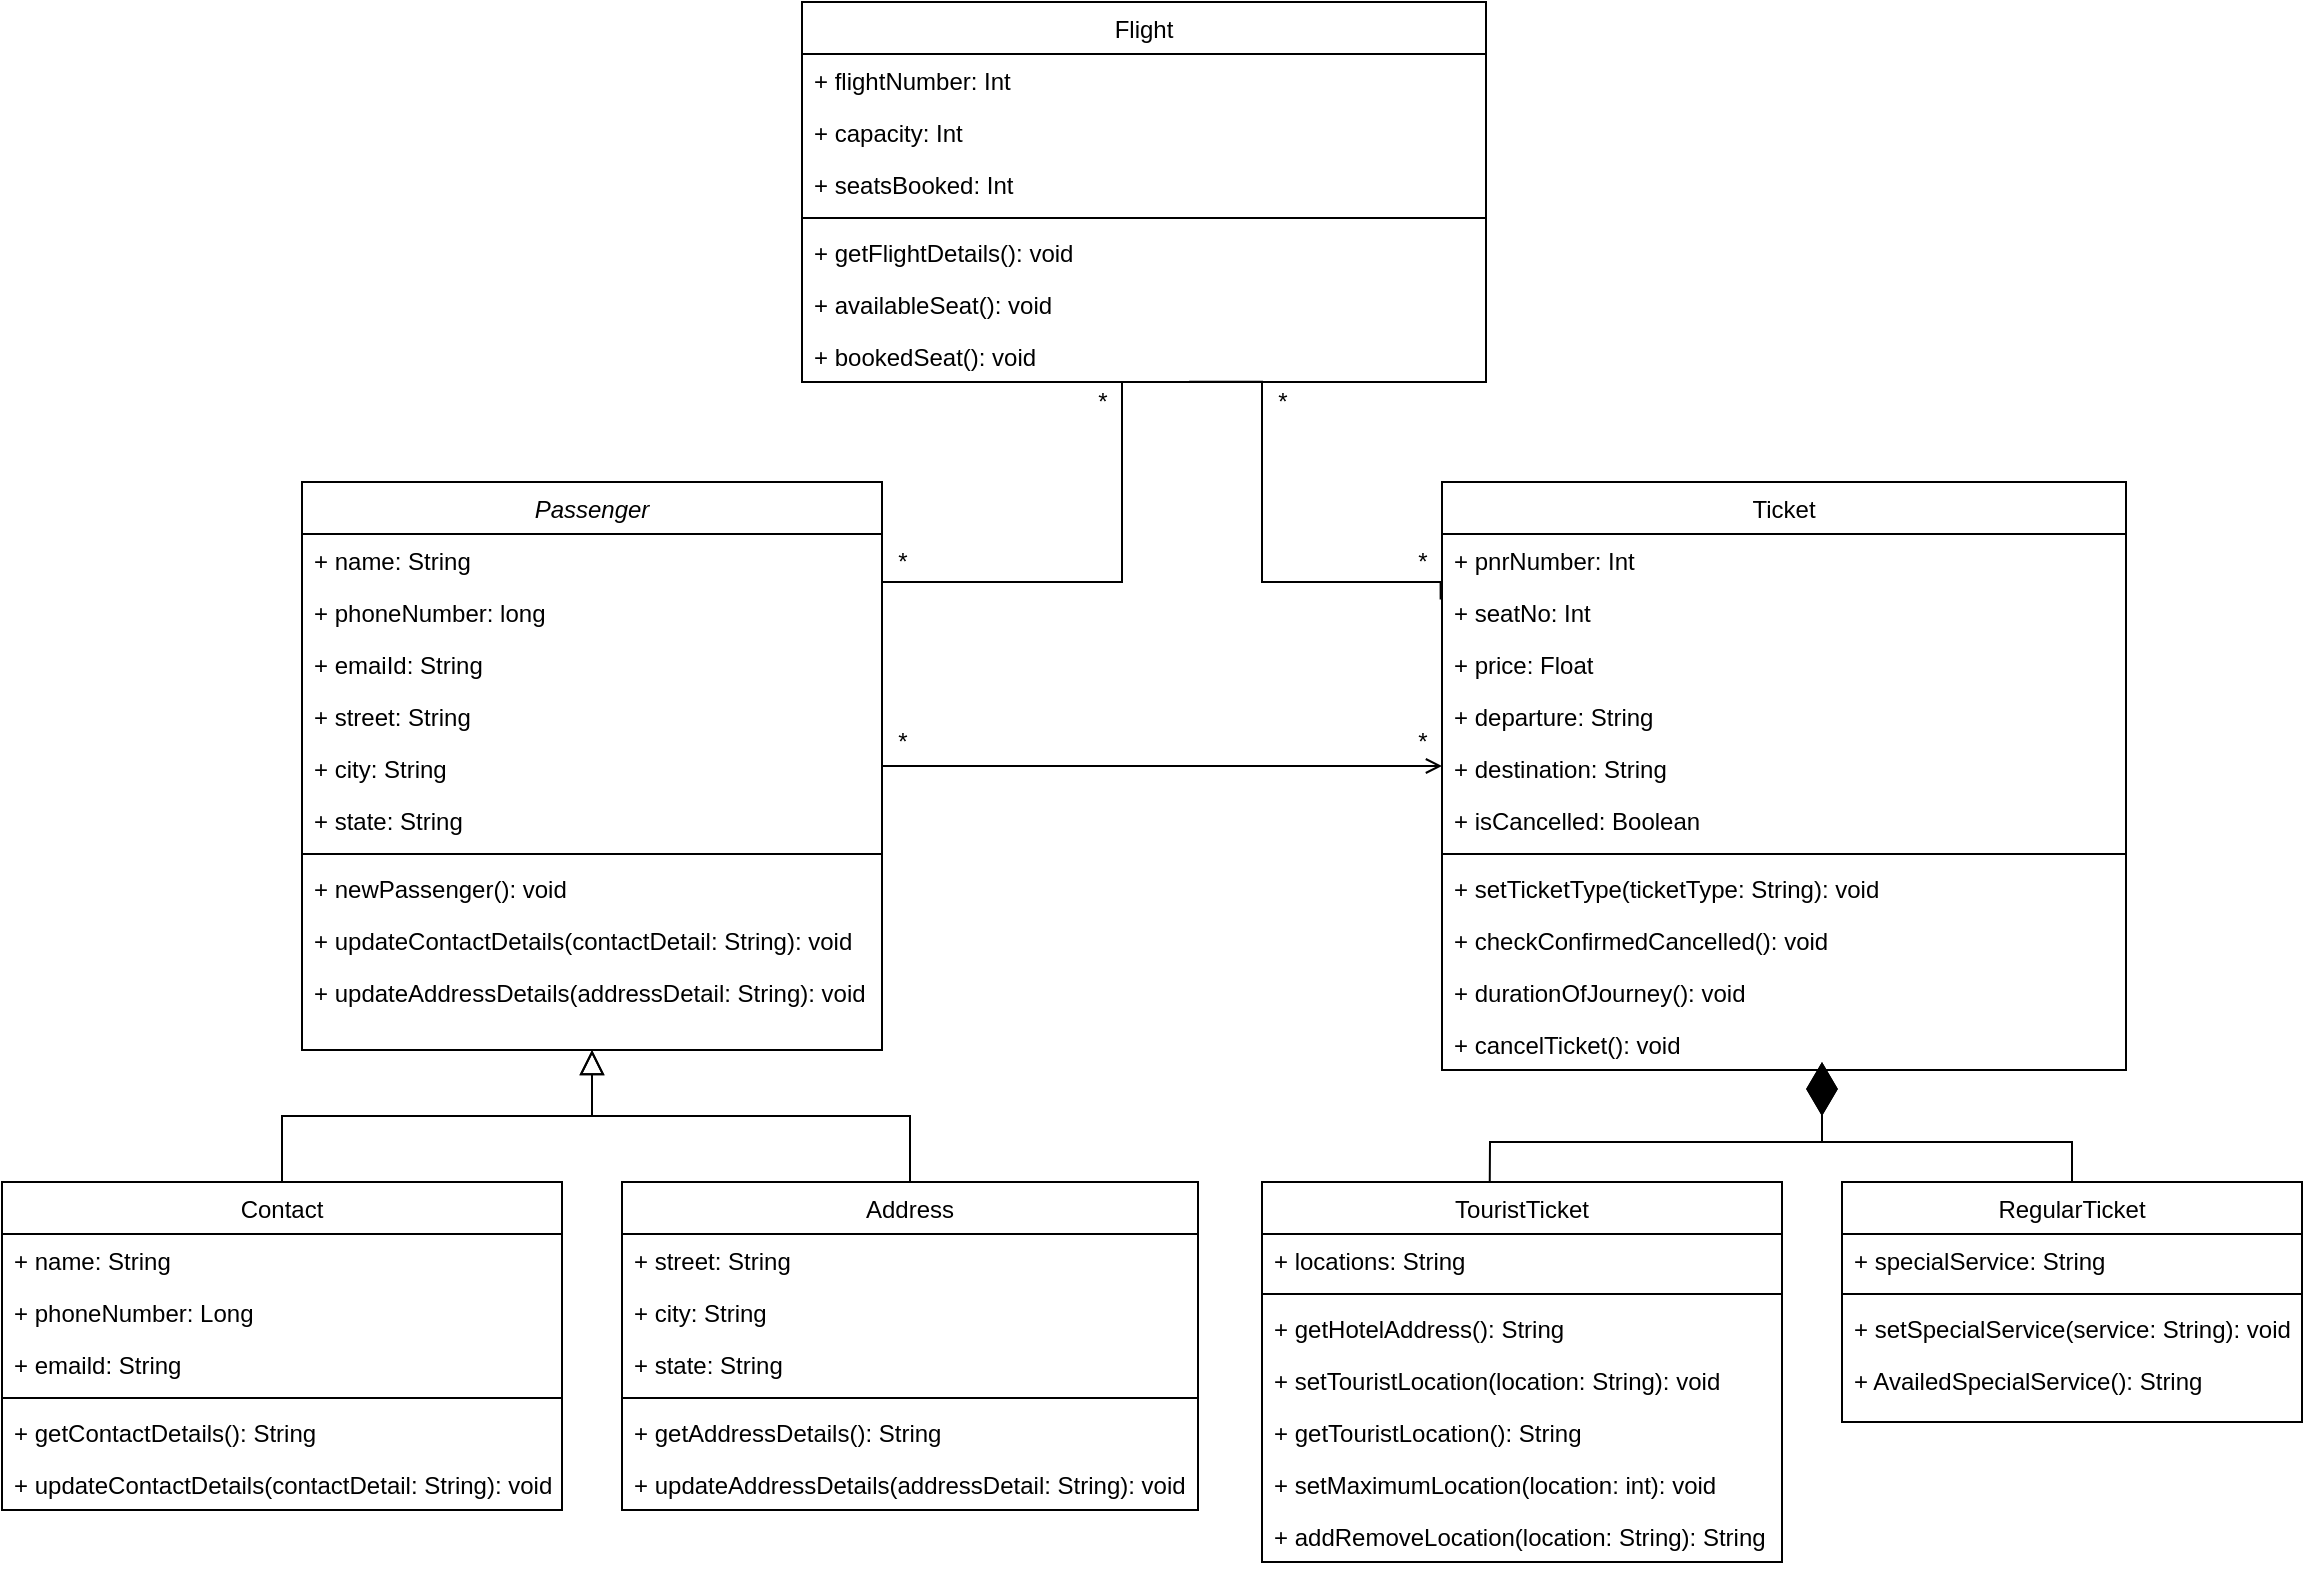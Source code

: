 <mxfile version="16.0.0" type="device"><diagram id="C5RBs43oDa-KdzZeNtuy" name="Page-1"><mxGraphModel dx="3043" dy="2069" grid="1" gridSize="10" guides="1" tooltips="1" connect="1" arrows="1" fold="1" page="1" pageScale="1" pageWidth="827" pageHeight="1169" math="0" shadow="0"><root><mxCell id="WIyWlLk6GJQsqaUBKTNV-0"/><mxCell id="WIyWlLk6GJQsqaUBKTNV-1" parent="WIyWlLk6GJQsqaUBKTNV-0"/><mxCell id="zkfFHV4jXpPFQw0GAbJ--0" value="Passenger" style="swimlane;fontStyle=2;align=center;verticalAlign=top;childLayout=stackLayout;horizontal=1;startSize=26;horizontalStack=0;resizeParent=1;resizeLast=0;collapsible=1;marginBottom=0;rounded=0;shadow=0;strokeWidth=1;" parent="WIyWlLk6GJQsqaUBKTNV-1" vertex="1"><mxGeometry x="40" y="120" width="290" height="284" as="geometry"><mxRectangle x="230" y="140" width="160" height="26" as="alternateBounds"/></mxGeometry></mxCell><mxCell id="zkfFHV4jXpPFQw0GAbJ--1" value="+ name: String" style="text;align=left;verticalAlign=top;spacingLeft=4;spacingRight=4;overflow=hidden;rotatable=0;points=[[0,0.5],[1,0.5]];portConstraint=eastwest;" parent="zkfFHV4jXpPFQw0GAbJ--0" vertex="1"><mxGeometry y="26" width="290" height="26" as="geometry"/></mxCell><mxCell id="zkfFHV4jXpPFQw0GAbJ--2" value="+ phoneNumber: long" style="text;align=left;verticalAlign=top;spacingLeft=4;spacingRight=4;overflow=hidden;rotatable=0;points=[[0,0.5],[1,0.5]];portConstraint=eastwest;rounded=0;shadow=0;html=0;" parent="zkfFHV4jXpPFQw0GAbJ--0" vertex="1"><mxGeometry y="52" width="290" height="26" as="geometry"/></mxCell><mxCell id="RAzXiUlUOyP8DymZJ8r6-17" value="+ emaiId: String " style="text;align=left;verticalAlign=top;spacingLeft=4;spacingRight=4;overflow=hidden;rotatable=0;points=[[0,0.5],[1,0.5]];portConstraint=eastwest;rounded=0;shadow=0;html=0;" vertex="1" parent="zkfFHV4jXpPFQw0GAbJ--0"><mxGeometry y="78" width="290" height="26" as="geometry"/></mxCell><mxCell id="zkfFHV4jXpPFQw0GAbJ--3" value="+ street: String " style="text;align=left;verticalAlign=top;spacingLeft=4;spacingRight=4;overflow=hidden;rotatable=0;points=[[0,0.5],[1,0.5]];portConstraint=eastwest;rounded=0;shadow=0;html=0;" parent="zkfFHV4jXpPFQw0GAbJ--0" vertex="1"><mxGeometry y="104" width="290" height="26" as="geometry"/></mxCell><mxCell id="RAzXiUlUOyP8DymZJ8r6-18" value="+ city: String " style="text;align=left;verticalAlign=top;spacingLeft=4;spacingRight=4;overflow=hidden;rotatable=0;points=[[0,0.5],[1,0.5]];portConstraint=eastwest;rounded=0;shadow=0;html=0;" vertex="1" parent="zkfFHV4jXpPFQw0GAbJ--0"><mxGeometry y="130" width="290" height="26" as="geometry"/></mxCell><mxCell id="RAzXiUlUOyP8DymZJ8r6-19" value="+ state: String " style="text;align=left;verticalAlign=top;spacingLeft=4;spacingRight=4;overflow=hidden;rotatable=0;points=[[0,0.5],[1,0.5]];portConstraint=eastwest;rounded=0;shadow=0;html=0;" vertex="1" parent="zkfFHV4jXpPFQw0GAbJ--0"><mxGeometry y="156" width="290" height="26" as="geometry"/></mxCell><mxCell id="zkfFHV4jXpPFQw0GAbJ--4" value="" style="line;html=1;strokeWidth=1;align=left;verticalAlign=middle;spacingTop=-1;spacingLeft=3;spacingRight=3;rotatable=0;labelPosition=right;points=[];portConstraint=eastwest;" parent="zkfFHV4jXpPFQw0GAbJ--0" vertex="1"><mxGeometry y="182" width="290" height="8" as="geometry"/></mxCell><mxCell id="RAzXiUlUOyP8DymZJ8r6-21" value="+ newPassenger(): void" style="text;align=left;verticalAlign=top;spacingLeft=4;spacingRight=4;overflow=hidden;rotatable=0;points=[[0,0.5],[1,0.5]];portConstraint=eastwest;" vertex="1" parent="zkfFHV4jXpPFQw0GAbJ--0"><mxGeometry y="190" width="290" height="26" as="geometry"/></mxCell><mxCell id="RAzXiUlUOyP8DymZJ8r6-22" value="+ updateContactDetails(contactDetail: String): void" style="text;align=left;verticalAlign=top;spacingLeft=4;spacingRight=4;overflow=hidden;rotatable=0;points=[[0,0.5],[1,0.5]];portConstraint=eastwest;" vertex="1" parent="zkfFHV4jXpPFQw0GAbJ--0"><mxGeometry y="216" width="290" height="26" as="geometry"/></mxCell><mxCell id="RAzXiUlUOyP8DymZJ8r6-51" value="+ updateAddressDetails(addressDetail: String): void" style="text;align=left;verticalAlign=top;spacingLeft=4;spacingRight=4;overflow=hidden;rotatable=0;points=[[0,0.5],[1,0.5]];portConstraint=eastwest;" vertex="1" parent="zkfFHV4jXpPFQw0GAbJ--0"><mxGeometry y="242" width="290" height="26" as="geometry"/></mxCell><mxCell id="zkfFHV4jXpPFQw0GAbJ--6" value="Contact" style="swimlane;fontStyle=0;align=center;verticalAlign=top;childLayout=stackLayout;horizontal=1;startSize=26;horizontalStack=0;resizeParent=1;resizeLast=0;collapsible=1;marginBottom=0;rounded=0;shadow=0;strokeWidth=1;" parent="WIyWlLk6GJQsqaUBKTNV-1" vertex="1"><mxGeometry x="-110" y="470" width="280" height="164" as="geometry"><mxRectangle x="130" y="380" width="160" height="26" as="alternateBounds"/></mxGeometry></mxCell><mxCell id="RAzXiUlUOyP8DymZJ8r6-29" value="+ name: String" style="text;align=left;verticalAlign=top;spacingLeft=4;spacingRight=4;overflow=hidden;rotatable=0;points=[[0,0.5],[1,0.5]];portConstraint=eastwest;rounded=0;shadow=0;html=0;" vertex="1" parent="zkfFHV4jXpPFQw0GAbJ--6"><mxGeometry y="26" width="280" height="26" as="geometry"/></mxCell><mxCell id="RAzXiUlUOyP8DymZJ8r6-28" value="+ phoneNumber: Long" style="text;align=left;verticalAlign=top;spacingLeft=4;spacingRight=4;overflow=hidden;rotatable=0;points=[[0,0.5],[1,0.5]];portConstraint=eastwest;rounded=0;shadow=0;html=0;" vertex="1" parent="zkfFHV4jXpPFQw0GAbJ--6"><mxGeometry y="52" width="280" height="26" as="geometry"/></mxCell><mxCell id="zkfFHV4jXpPFQw0GAbJ--8" value="+ emaild: String" style="text;align=left;verticalAlign=top;spacingLeft=4;spacingRight=4;overflow=hidden;rotatable=0;points=[[0,0.5],[1,0.5]];portConstraint=eastwest;rounded=0;shadow=0;html=0;" parent="zkfFHV4jXpPFQw0GAbJ--6" vertex="1"><mxGeometry y="78" width="280" height="26" as="geometry"/></mxCell><mxCell id="zkfFHV4jXpPFQw0GAbJ--9" value="" style="line;html=1;strokeWidth=1;align=left;verticalAlign=middle;spacingTop=-1;spacingLeft=3;spacingRight=3;rotatable=0;labelPosition=right;points=[];portConstraint=eastwest;" parent="zkfFHV4jXpPFQw0GAbJ--6" vertex="1"><mxGeometry y="104" width="280" height="8" as="geometry"/></mxCell><mxCell id="RAzXiUlUOyP8DymZJ8r6-47" value="+ getContactDetails(): String" style="text;align=left;verticalAlign=top;spacingLeft=4;spacingRight=4;overflow=hidden;rotatable=0;points=[[0,0.5],[1,0.5]];portConstraint=eastwest;rounded=0;shadow=0;html=0;" vertex="1" parent="zkfFHV4jXpPFQw0GAbJ--6"><mxGeometry y="112" width="280" height="26" as="geometry"/></mxCell><mxCell id="RAzXiUlUOyP8DymZJ8r6-48" value="+ updateContactDetails(contactDetail: String): void" style="text;align=left;verticalAlign=top;spacingLeft=4;spacingRight=4;overflow=hidden;rotatable=0;points=[[0,0.5],[1,0.5]];portConstraint=eastwest;rounded=0;shadow=0;html=0;" vertex="1" parent="zkfFHV4jXpPFQw0GAbJ--6"><mxGeometry y="138" width="280" height="26" as="geometry"/></mxCell><mxCell id="zkfFHV4jXpPFQw0GAbJ--12" value="" style="endArrow=block;endSize=10;endFill=0;shadow=0;strokeWidth=1;rounded=0;edgeStyle=elbowEdgeStyle;elbow=vertical;" parent="WIyWlLk6GJQsqaUBKTNV-1" source="zkfFHV4jXpPFQw0GAbJ--6" target="zkfFHV4jXpPFQw0GAbJ--0" edge="1"><mxGeometry width="160" relative="1" as="geometry"><mxPoint x="200" y="203" as="sourcePoint"/><mxPoint x="200" y="203" as="targetPoint"/></mxGeometry></mxCell><mxCell id="zkfFHV4jXpPFQw0GAbJ--13" value="Address" style="swimlane;fontStyle=0;align=center;verticalAlign=top;childLayout=stackLayout;horizontal=1;startSize=26;horizontalStack=0;resizeParent=1;resizeLast=0;collapsible=1;marginBottom=0;rounded=0;shadow=0;strokeWidth=1;" parent="WIyWlLk6GJQsqaUBKTNV-1" vertex="1"><mxGeometry x="200" y="470" width="288" height="164" as="geometry"><mxRectangle x="340" y="380" width="170" height="26" as="alternateBounds"/></mxGeometry></mxCell><mxCell id="RAzXiUlUOyP8DymZJ8r6-31" value="+ street: String" style="text;align=left;verticalAlign=top;spacingLeft=4;spacingRight=4;overflow=hidden;rotatable=0;points=[[0,0.5],[1,0.5]];portConstraint=eastwest;" vertex="1" parent="zkfFHV4jXpPFQw0GAbJ--13"><mxGeometry y="26" width="288" height="26" as="geometry"/></mxCell><mxCell id="RAzXiUlUOyP8DymZJ8r6-30" value="+ city: String" style="text;align=left;verticalAlign=top;spacingLeft=4;spacingRight=4;overflow=hidden;rotatable=0;points=[[0,0.5],[1,0.5]];portConstraint=eastwest;" vertex="1" parent="zkfFHV4jXpPFQw0GAbJ--13"><mxGeometry y="52" width="288" height="26" as="geometry"/></mxCell><mxCell id="zkfFHV4jXpPFQw0GAbJ--14" value="+ state: String" style="text;align=left;verticalAlign=top;spacingLeft=4;spacingRight=4;overflow=hidden;rotatable=0;points=[[0,0.5],[1,0.5]];portConstraint=eastwest;" parent="zkfFHV4jXpPFQw0GAbJ--13" vertex="1"><mxGeometry y="78" width="288" height="26" as="geometry"/></mxCell><mxCell id="zkfFHV4jXpPFQw0GAbJ--15" value="" style="line;html=1;strokeWidth=1;align=left;verticalAlign=middle;spacingTop=-1;spacingLeft=3;spacingRight=3;rotatable=0;labelPosition=right;points=[];portConstraint=eastwest;" parent="zkfFHV4jXpPFQw0GAbJ--13" vertex="1"><mxGeometry y="104" width="288" height="8" as="geometry"/></mxCell><mxCell id="RAzXiUlUOyP8DymZJ8r6-49" value="+ getAddressDetails(): String" style="text;align=left;verticalAlign=top;spacingLeft=4;spacingRight=4;overflow=hidden;rotatable=0;points=[[0,0.5],[1,0.5]];portConstraint=eastwest;" vertex="1" parent="zkfFHV4jXpPFQw0GAbJ--13"><mxGeometry y="112" width="288" height="26" as="geometry"/></mxCell><mxCell id="RAzXiUlUOyP8DymZJ8r6-50" value="+ updateAddressDetails(addressDetail: String): void" style="text;align=left;verticalAlign=top;spacingLeft=4;spacingRight=4;overflow=hidden;rotatable=0;points=[[0,0.5],[1,0.5]];portConstraint=eastwest;" vertex="1" parent="zkfFHV4jXpPFQw0GAbJ--13"><mxGeometry y="138" width="288" height="26" as="geometry"/></mxCell><mxCell id="zkfFHV4jXpPFQw0GAbJ--16" value="" style="endArrow=block;endSize=10;endFill=0;shadow=0;strokeWidth=1;rounded=0;edgeStyle=elbowEdgeStyle;elbow=vertical;" parent="WIyWlLk6GJQsqaUBKTNV-1" source="zkfFHV4jXpPFQw0GAbJ--13" target="zkfFHV4jXpPFQw0GAbJ--0" edge="1"><mxGeometry width="160" relative="1" as="geometry"><mxPoint x="210" y="373" as="sourcePoint"/><mxPoint x="310" y="271" as="targetPoint"/></mxGeometry></mxCell><mxCell id="zkfFHV4jXpPFQw0GAbJ--17" value="Ticket" style="swimlane;fontStyle=0;align=center;verticalAlign=top;childLayout=stackLayout;horizontal=1;startSize=26;horizontalStack=0;resizeParent=1;resizeLast=0;collapsible=1;marginBottom=0;rounded=0;shadow=0;strokeWidth=1;" parent="WIyWlLk6GJQsqaUBKTNV-1" vertex="1"><mxGeometry x="610" y="120" width="342" height="294" as="geometry"><mxRectangle x="550" y="140" width="160" height="26" as="alternateBounds"/></mxGeometry></mxCell><mxCell id="RAzXiUlUOyP8DymZJ8r6-12" value="+ pnrNumber: Int" style="text;align=left;verticalAlign=top;spacingLeft=4;spacingRight=4;overflow=hidden;rotatable=0;points=[[0,0.5],[1,0.5]];portConstraint=eastwest;rounded=0;shadow=0;html=0;" vertex="1" parent="zkfFHV4jXpPFQw0GAbJ--17"><mxGeometry y="26" width="342" height="26" as="geometry"/></mxCell><mxCell id="zkfFHV4jXpPFQw0GAbJ--21" value="+ seatNo: Int" style="text;align=left;verticalAlign=top;spacingLeft=4;spacingRight=4;overflow=hidden;rotatable=0;points=[[0,0.5],[1,0.5]];portConstraint=eastwest;rounded=0;shadow=0;html=0;" parent="zkfFHV4jXpPFQw0GAbJ--17" vertex="1"><mxGeometry y="52" width="342" height="26" as="geometry"/></mxCell><mxCell id="zkfFHV4jXpPFQw0GAbJ--18" value="+ price: Float" style="text;align=left;verticalAlign=top;spacingLeft=4;spacingRight=4;overflow=hidden;rotatable=0;points=[[0,0.5],[1,0.5]];portConstraint=eastwest;" parent="zkfFHV4jXpPFQw0GAbJ--17" vertex="1"><mxGeometry y="78" width="342" height="26" as="geometry"/></mxCell><mxCell id="zkfFHV4jXpPFQw0GAbJ--19" value="+ departure: String" style="text;align=left;verticalAlign=top;spacingLeft=4;spacingRight=4;overflow=hidden;rotatable=0;points=[[0,0.5],[1,0.5]];portConstraint=eastwest;rounded=0;shadow=0;html=0;" parent="zkfFHV4jXpPFQw0GAbJ--17" vertex="1"><mxGeometry y="104" width="342" height="26" as="geometry"/></mxCell><mxCell id="RAzXiUlUOyP8DymZJ8r6-14" value="+ destination: String" style="text;align=left;verticalAlign=top;spacingLeft=4;spacingRight=4;overflow=hidden;rotatable=0;points=[[0,0.5],[1,0.5]];portConstraint=eastwest;rounded=0;shadow=0;html=0;" vertex="1" parent="zkfFHV4jXpPFQw0GAbJ--17"><mxGeometry y="130" width="342" height="26" as="geometry"/></mxCell><mxCell id="RAzXiUlUOyP8DymZJ8r6-13" value="+ isCancelled: Boolean" style="text;align=left;verticalAlign=top;spacingLeft=4;spacingRight=4;overflow=hidden;rotatable=0;points=[[0,0.5],[1,0.5]];portConstraint=eastwest;rounded=0;shadow=0;html=0;" vertex="1" parent="zkfFHV4jXpPFQw0GAbJ--17"><mxGeometry y="156" width="342" height="26" as="geometry"/></mxCell><mxCell id="zkfFHV4jXpPFQw0GAbJ--23" value="" style="line;html=1;strokeWidth=1;align=left;verticalAlign=middle;spacingTop=-1;spacingLeft=3;spacingRight=3;rotatable=0;labelPosition=right;points=[];portConstraint=eastwest;" parent="zkfFHV4jXpPFQw0GAbJ--17" vertex="1"><mxGeometry y="182" width="342" height="8" as="geometry"/></mxCell><mxCell id="zkfFHV4jXpPFQw0GAbJ--24" value="+ setTicketType(ticketType: String): void" style="text;align=left;verticalAlign=top;spacingLeft=4;spacingRight=4;overflow=hidden;rotatable=0;points=[[0,0.5],[1,0.5]];portConstraint=eastwest;" parent="zkfFHV4jXpPFQw0GAbJ--17" vertex="1"><mxGeometry y="190" width="342" height="26" as="geometry"/></mxCell><mxCell id="zkfFHV4jXpPFQw0GAbJ--25" value="+ checkConfirmedCancelled(): void" style="text;align=left;verticalAlign=top;spacingLeft=4;spacingRight=4;overflow=hidden;rotatable=0;points=[[0,0.5],[1,0.5]];portConstraint=eastwest;" parent="zkfFHV4jXpPFQw0GAbJ--17" vertex="1"><mxGeometry y="216" width="342" height="26" as="geometry"/></mxCell><mxCell id="RAzXiUlUOyP8DymZJ8r6-15" value="+ durationOfJourney(): void" style="text;align=left;verticalAlign=top;spacingLeft=4;spacingRight=4;overflow=hidden;rotatable=0;points=[[0,0.5],[1,0.5]];portConstraint=eastwest;" vertex="1" parent="zkfFHV4jXpPFQw0GAbJ--17"><mxGeometry y="242" width="342" height="26" as="geometry"/></mxCell><mxCell id="RAzXiUlUOyP8DymZJ8r6-16" value="+ cancelTicket(): void" style="text;align=left;verticalAlign=top;spacingLeft=4;spacingRight=4;overflow=hidden;rotatable=0;points=[[0,0.5],[1,0.5]];portConstraint=eastwest;" vertex="1" parent="zkfFHV4jXpPFQw0GAbJ--17"><mxGeometry y="268" width="342" height="26" as="geometry"/></mxCell><mxCell id="zkfFHV4jXpPFQw0GAbJ--26" value="" style="endArrow=open;shadow=0;strokeWidth=1;rounded=0;endFill=1;edgeStyle=elbowEdgeStyle;elbow=vertical;" parent="WIyWlLk6GJQsqaUBKTNV-1" source="zkfFHV4jXpPFQw0GAbJ--0" target="zkfFHV4jXpPFQw0GAbJ--17" edge="1"><mxGeometry x="0.5" y="41" relative="1" as="geometry"><mxPoint x="380" y="192" as="sourcePoint"/><mxPoint x="540" y="192" as="targetPoint"/><mxPoint x="-40" y="32" as="offset"/></mxGeometry></mxCell><mxCell id="RAzXiUlUOyP8DymZJ8r6-23" value="*" style="text;html=1;align=center;verticalAlign=middle;resizable=0;points=[];autosize=1;" vertex="1" parent="WIyWlLk6GJQsqaUBKTNV-1"><mxGeometry x="330" y="240" width="20" height="20" as="geometry"/></mxCell><mxCell id="RAzXiUlUOyP8DymZJ8r6-24" value="*" style="text;html=1;align=center;verticalAlign=middle;resizable=0;points=[];autosize=1;" vertex="1" parent="WIyWlLk6GJQsqaUBKTNV-1"><mxGeometry x="590" y="240" width="20" height="20" as="geometry"/></mxCell><mxCell id="RAzXiUlUOyP8DymZJ8r6-32" value="TouristTicket" style="swimlane;fontStyle=0;align=center;verticalAlign=top;childLayout=stackLayout;horizontal=1;startSize=26;horizontalStack=0;resizeParent=1;resizeLast=0;collapsible=1;marginBottom=0;rounded=0;shadow=0;strokeWidth=1;" vertex="1" parent="WIyWlLk6GJQsqaUBKTNV-1"><mxGeometry x="520" y="470" width="260" height="190" as="geometry"><mxRectangle x="130" y="380" width="160" height="26" as="alternateBounds"/></mxGeometry></mxCell><mxCell id="RAzXiUlUOyP8DymZJ8r6-33" value="+ locations: String" style="text;align=left;verticalAlign=top;spacingLeft=4;spacingRight=4;overflow=hidden;rotatable=0;points=[[0,0.5],[1,0.5]];portConstraint=eastwest;rounded=0;shadow=0;html=0;" vertex="1" parent="RAzXiUlUOyP8DymZJ8r6-32"><mxGeometry y="26" width="260" height="26" as="geometry"/></mxCell><mxCell id="RAzXiUlUOyP8DymZJ8r6-36" value="" style="line;html=1;strokeWidth=1;align=left;verticalAlign=middle;spacingTop=-1;spacingLeft=3;spacingRight=3;rotatable=0;labelPosition=right;points=[];portConstraint=eastwest;" vertex="1" parent="RAzXiUlUOyP8DymZJ8r6-32"><mxGeometry y="52" width="260" height="8" as="geometry"/></mxCell><mxCell id="RAzXiUlUOyP8DymZJ8r6-52" value="+ getHotelAddress(): String" style="text;align=left;verticalAlign=top;spacingLeft=4;spacingRight=4;overflow=hidden;rotatable=0;points=[[0,0.5],[1,0.5]];portConstraint=eastwest;rounded=0;shadow=0;html=0;" vertex="1" parent="RAzXiUlUOyP8DymZJ8r6-32"><mxGeometry y="60" width="260" height="26" as="geometry"/></mxCell><mxCell id="RAzXiUlUOyP8DymZJ8r6-54" value="+ setTouristLocation(location: String): void" style="text;align=left;verticalAlign=top;spacingLeft=4;spacingRight=4;overflow=hidden;rotatable=0;points=[[0,0.5],[1,0.5]];portConstraint=eastwest;rounded=0;shadow=0;html=0;" vertex="1" parent="RAzXiUlUOyP8DymZJ8r6-32"><mxGeometry y="86" width="260" height="26" as="geometry"/></mxCell><mxCell id="RAzXiUlUOyP8DymZJ8r6-55" value="+ getTouristLocation(): String" style="text;align=left;verticalAlign=top;spacingLeft=4;spacingRight=4;overflow=hidden;rotatable=0;points=[[0,0.5],[1,0.5]];portConstraint=eastwest;rounded=0;shadow=0;html=0;" vertex="1" parent="RAzXiUlUOyP8DymZJ8r6-32"><mxGeometry y="112" width="260" height="26" as="geometry"/></mxCell><mxCell id="RAzXiUlUOyP8DymZJ8r6-56" value="+ setMaximumLocation(location: int): void" style="text;align=left;verticalAlign=top;spacingLeft=4;spacingRight=4;overflow=hidden;rotatable=0;points=[[0,0.5],[1,0.5]];portConstraint=eastwest;rounded=0;shadow=0;html=0;" vertex="1" parent="RAzXiUlUOyP8DymZJ8r6-32"><mxGeometry y="138" width="260" height="26" as="geometry"/></mxCell><mxCell id="RAzXiUlUOyP8DymZJ8r6-57" value="+ addRemoveLocation(location: String): String" style="text;align=left;verticalAlign=top;spacingLeft=4;spacingRight=4;overflow=hidden;rotatable=0;points=[[0,0.5],[1,0.5]];portConstraint=eastwest;rounded=0;shadow=0;html=0;" vertex="1" parent="RAzXiUlUOyP8DymZJ8r6-32"><mxGeometry y="164" width="260" height="26" as="geometry"/></mxCell><mxCell id="RAzXiUlUOyP8DymZJ8r6-38" value="RegularTicket" style="swimlane;fontStyle=0;align=center;verticalAlign=top;childLayout=stackLayout;horizontal=1;startSize=26;horizontalStack=0;resizeParent=1;resizeLast=0;collapsible=1;marginBottom=0;rounded=0;shadow=0;strokeWidth=1;" vertex="1" parent="WIyWlLk6GJQsqaUBKTNV-1"><mxGeometry x="810" y="470" width="230" height="120" as="geometry"><mxRectangle x="340" y="380" width="170" height="26" as="alternateBounds"/></mxGeometry></mxCell><mxCell id="RAzXiUlUOyP8DymZJ8r6-39" value="+ specialService: String" style="text;align=left;verticalAlign=top;spacingLeft=4;spacingRight=4;overflow=hidden;rotatable=0;points=[[0,0.5],[1,0.5]];portConstraint=eastwest;" vertex="1" parent="RAzXiUlUOyP8DymZJ8r6-38"><mxGeometry y="26" width="230" height="26" as="geometry"/></mxCell><mxCell id="RAzXiUlUOyP8DymZJ8r6-42" value="" style="line;html=1;strokeWidth=1;align=left;verticalAlign=middle;spacingTop=-1;spacingLeft=3;spacingRight=3;rotatable=0;labelPosition=right;points=[];portConstraint=eastwest;" vertex="1" parent="RAzXiUlUOyP8DymZJ8r6-38"><mxGeometry y="52" width="230" height="8" as="geometry"/></mxCell><mxCell id="RAzXiUlUOyP8DymZJ8r6-58" value="+ setSpecialService(service: String): void" style="text;align=left;verticalAlign=top;spacingLeft=4;spacingRight=4;overflow=hidden;rotatable=0;points=[[0,0.5],[1,0.5]];portConstraint=eastwest;" vertex="1" parent="RAzXiUlUOyP8DymZJ8r6-38"><mxGeometry y="60" width="230" height="26" as="geometry"/></mxCell><mxCell id="RAzXiUlUOyP8DymZJ8r6-59" value="+ AvailedSpecialService(): String" style="text;align=left;verticalAlign=top;spacingLeft=4;spacingRight=4;overflow=hidden;rotatable=0;points=[[0,0.5],[1,0.5]];portConstraint=eastwest;" vertex="1" parent="RAzXiUlUOyP8DymZJ8r6-38"><mxGeometry y="86" width="230" height="26" as="geometry"/></mxCell><mxCell id="RAzXiUlUOyP8DymZJ8r6-44" value="" style="endArrow=diamondThin;endFill=1;endSize=24;html=1;rounded=0;exitX=0.438;exitY=0;exitDx=0;exitDy=0;exitPerimeter=0;" edge="1" parent="WIyWlLk6GJQsqaUBKTNV-1" source="RAzXiUlUOyP8DymZJ8r6-32"><mxGeometry width="160" relative="1" as="geometry"><mxPoint x="610" y="450" as="sourcePoint"/><mxPoint x="800" y="410" as="targetPoint"/><Array as="points"><mxPoint x="634" y="450"/><mxPoint x="800" y="450"/></Array></mxGeometry></mxCell><mxCell id="RAzXiUlUOyP8DymZJ8r6-45" value="" style="endArrow=diamondThin;endFill=1;endSize=24;html=1;rounded=0;exitX=0.5;exitY=0;exitDx=0;exitDy=0;" edge="1" parent="WIyWlLk6GJQsqaUBKTNV-1" source="RAzXiUlUOyP8DymZJ8r6-38"><mxGeometry width="160" relative="1" as="geometry"><mxPoint x="850" y="470" as="sourcePoint"/><mxPoint x="800" y="410" as="targetPoint"/><Array as="points"><mxPoint x="925" y="450"/><mxPoint x="800" y="450"/></Array></mxGeometry></mxCell><mxCell id="RAzXiUlUOyP8DymZJ8r6-60" value="Flight" style="swimlane;fontStyle=0;align=center;verticalAlign=top;childLayout=stackLayout;horizontal=1;startSize=26;horizontalStack=0;resizeParent=1;resizeLast=0;collapsible=1;marginBottom=0;rounded=0;shadow=0;strokeWidth=1;" vertex="1" parent="WIyWlLk6GJQsqaUBKTNV-1"><mxGeometry x="290" y="-120" width="342" height="190" as="geometry"><mxRectangle x="550" y="140" width="160" height="26" as="alternateBounds"/></mxGeometry></mxCell><mxCell id="RAzXiUlUOyP8DymZJ8r6-61" value="+ flightNumber: Int" style="text;align=left;verticalAlign=top;spacingLeft=4;spacingRight=4;overflow=hidden;rotatable=0;points=[[0,0.5],[1,0.5]];portConstraint=eastwest;rounded=0;shadow=0;html=0;" vertex="1" parent="RAzXiUlUOyP8DymZJ8r6-60"><mxGeometry y="26" width="342" height="26" as="geometry"/></mxCell><mxCell id="RAzXiUlUOyP8DymZJ8r6-62" value="+ capacity: Int" style="text;align=left;verticalAlign=top;spacingLeft=4;spacingRight=4;overflow=hidden;rotatable=0;points=[[0,0.5],[1,0.5]];portConstraint=eastwest;rounded=0;shadow=0;html=0;" vertex="1" parent="RAzXiUlUOyP8DymZJ8r6-60"><mxGeometry y="52" width="342" height="26" as="geometry"/></mxCell><mxCell id="RAzXiUlUOyP8DymZJ8r6-63" value="+ seatsBooked: Int" style="text;align=left;verticalAlign=top;spacingLeft=4;spacingRight=4;overflow=hidden;rotatable=0;points=[[0,0.5],[1,0.5]];portConstraint=eastwest;" vertex="1" parent="RAzXiUlUOyP8DymZJ8r6-60"><mxGeometry y="78" width="342" height="26" as="geometry"/></mxCell><mxCell id="RAzXiUlUOyP8DymZJ8r6-67" value="" style="line;html=1;strokeWidth=1;align=left;verticalAlign=middle;spacingTop=-1;spacingLeft=3;spacingRight=3;rotatable=0;labelPosition=right;points=[];portConstraint=eastwest;" vertex="1" parent="RAzXiUlUOyP8DymZJ8r6-60"><mxGeometry y="104" width="342" height="8" as="geometry"/></mxCell><mxCell id="RAzXiUlUOyP8DymZJ8r6-69" value="+ getFlightDetails(): void" style="text;align=left;verticalAlign=top;spacingLeft=4;spacingRight=4;overflow=hidden;rotatable=0;points=[[0,0.5],[1,0.5]];portConstraint=eastwest;" vertex="1" parent="RAzXiUlUOyP8DymZJ8r6-60"><mxGeometry y="112" width="342" height="26" as="geometry"/></mxCell><mxCell id="RAzXiUlUOyP8DymZJ8r6-70" value="+ availableSeat(): void" style="text;align=left;verticalAlign=top;spacingLeft=4;spacingRight=4;overflow=hidden;rotatable=0;points=[[0,0.5],[1,0.5]];portConstraint=eastwest;" vertex="1" parent="RAzXiUlUOyP8DymZJ8r6-60"><mxGeometry y="138" width="342" height="26" as="geometry"/></mxCell><mxCell id="RAzXiUlUOyP8DymZJ8r6-71" value="+ bookedSeat(): void" style="text;align=left;verticalAlign=top;spacingLeft=4;spacingRight=4;overflow=hidden;rotatable=0;points=[[0,0.5],[1,0.5]];portConstraint=eastwest;" vertex="1" parent="RAzXiUlUOyP8DymZJ8r6-60"><mxGeometry y="164" width="342" height="26" as="geometry"/></mxCell><mxCell id="RAzXiUlUOyP8DymZJ8r6-75" value="" style="endArrow=none;html=1;edgeStyle=orthogonalEdgeStyle;rounded=0;" edge="1" parent="WIyWlLk6GJQsqaUBKTNV-1"><mxGeometry relative="1" as="geometry"><mxPoint x="330" y="170" as="sourcePoint"/><mxPoint x="475" y="70" as="targetPoint"/><Array as="points"><mxPoint x="450" y="170"/><mxPoint x="450" y="70"/></Array></mxGeometry></mxCell><mxCell id="RAzXiUlUOyP8DymZJ8r6-78" value="" style="endArrow=none;html=1;edgeStyle=orthogonalEdgeStyle;rounded=0;exitX=-0.002;exitY=0.261;exitDx=0;exitDy=0;exitPerimeter=0;entryX=0.566;entryY=0.996;entryDx=0;entryDy=0;entryPerimeter=0;" edge="1" parent="WIyWlLk6GJQsqaUBKTNV-1" source="zkfFHV4jXpPFQw0GAbJ--21" target="RAzXiUlUOyP8DymZJ8r6-71"><mxGeometry relative="1" as="geometry"><mxPoint x="340" y="180" as="sourcePoint"/><mxPoint x="485" y="80.0" as="targetPoint"/><Array as="points"><mxPoint x="609" y="170"/><mxPoint x="520" y="170"/><mxPoint x="520" y="70"/></Array></mxGeometry></mxCell><mxCell id="RAzXiUlUOyP8DymZJ8r6-79" value="*" style="text;html=1;align=center;verticalAlign=middle;resizable=0;points=[];autosize=1;" vertex="1" parent="WIyWlLk6GJQsqaUBKTNV-1"><mxGeometry x="430" y="70" width="20" height="20" as="geometry"/></mxCell><mxCell id="RAzXiUlUOyP8DymZJ8r6-80" value="*" style="text;html=1;align=center;verticalAlign=middle;resizable=0;points=[];autosize=1;" vertex="1" parent="WIyWlLk6GJQsqaUBKTNV-1"><mxGeometry x="520" y="70" width="20" height="20" as="geometry"/></mxCell><mxCell id="RAzXiUlUOyP8DymZJ8r6-81" value="*" style="text;html=1;align=center;verticalAlign=middle;resizable=0;points=[];autosize=1;" vertex="1" parent="WIyWlLk6GJQsqaUBKTNV-1"><mxGeometry x="330" y="150" width="20" height="20" as="geometry"/></mxCell><mxCell id="RAzXiUlUOyP8DymZJ8r6-82" value="*" style="text;html=1;align=center;verticalAlign=middle;resizable=0;points=[];autosize=1;" vertex="1" parent="WIyWlLk6GJQsqaUBKTNV-1"><mxGeometry x="590" y="150" width="20" height="20" as="geometry"/></mxCell></root></mxGraphModel></diagram></mxfile>